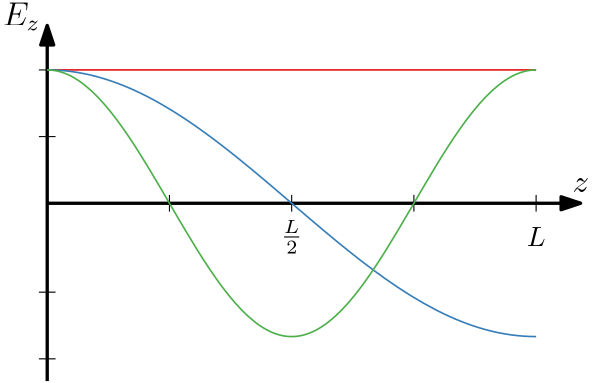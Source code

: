 <?xml version="1.0"?>
<!DOCTYPE ipe SYSTEM "ipe.dtd">
<ipe version="70005" creator="Ipe 7.1.5">
<info created="D:20150914182252" modified="D:20150914182252"/>
<ipestyle name="basic">
<symbol name="arrow/arc(spx)">
<path stroke="sym-stroke" fill="sym-stroke" pen="sym-pen">
0 0 m
-1 0.333 l
-1 -0.333 l
h
</path>
</symbol>
<symbol name="arrow/farc(spx)">
<path stroke="sym-stroke" fill="white" pen="sym-pen">
0 0 m
-1 0.333 l
-1 -0.333 l
h
</path>
</symbol>
<symbol name="mark/circle(sx)" transformations="translations">
<path fill="sym-stroke">
0.6 0 0 0.6 0 0 e
0.4 0 0 0.4 0 0 e
</path>
</symbol>
<symbol name="mark/disk(sx)" transformations="translations">
<path fill="sym-stroke">
0.6 0 0 0.6 0 0 e
</path>
</symbol>
<symbol name="mark/fdisk(sfx)" transformations="translations">
<group>
<path fill="sym-fill">
0.5 0 0 0.5 0 0 e
</path>
<path fill="sym-stroke" fillrule="eofill">
0.6 0 0 0.6 0 0 e
0.4 0 0 0.4 0 0 e
</path>
</group>
</symbol>
<symbol name="mark/box(sx)" transformations="translations">
<path fill="sym-stroke" fillrule="eofill">
-0.6 -0.6 m
0.6 -0.6 l
0.6 0.6 l
-0.6 0.6 l
h
-0.4 -0.4 m
0.4 -0.4 l
0.4 0.4 l
-0.4 0.4 l
h
</path>
</symbol>
<symbol name="mark/square(sx)" transformations="translations">
<path fill="sym-stroke">
-0.6 -0.6 m
0.6 -0.6 l
0.6 0.6 l
-0.6 0.6 l
h
</path>
</symbol>
<symbol name="mark/fsquare(sfx)" transformations="translations">
<group>
<path fill="sym-fill">
-0.5 -0.5 m
0.5 -0.5 l
0.5 0.5 l
-0.5 0.5 l
h
</path>
<path fill="sym-stroke" fillrule="eofill">
-0.6 -0.6 m
0.6 -0.6 l
0.6 0.6 l
-0.6 0.6 l
h
-0.4 -0.4 m
0.4 -0.4 l
0.4 0.4 l
-0.4 0.4 l
h
</path>
</group>
</symbol>
<symbol name="mark/cross(sx)" transformations="translations">
<group>
<path fill="sym-stroke">
-0.43 -0.57 m
0.57 0.43 l
0.43 0.57 l
-0.57 -0.43 l
h
</path>
<path fill="sym-stroke">
-0.43 0.57 m
0.57 -0.43 l
0.43 -0.57 l
-0.57 0.43 l
h
</path>
</group>
</symbol>
<symbol name="arrow/fnormal(spx)">
<path stroke="sym-stroke" fill="white" pen="sym-pen">
0 0 m
-1 0.333 l
-1 -0.333 l
h
</path>
</symbol>
<symbol name="arrow/pointed(spx)">
<path stroke="sym-stroke" fill="sym-stroke" pen="sym-pen">
0 0 m
-1 0.333 l
-0.8 0 l
-1 -0.333 l
h
</path>
</symbol>
<symbol name="arrow/fpointed(spx)">
<path stroke="sym-stroke" fill="white" pen="sym-pen">
0 0 m
-1 0.333 l
-0.8 0 l
-1 -0.333 l
h
</path>
</symbol>
<symbol name="arrow/linear(spx)">
<path stroke="sym-stroke" pen="sym-pen">
-1 0.333 m
0 0 l
-1 -0.333 l
</path>
</symbol>
<symbol name="arrow/fdouble(spx)">
<path stroke="sym-stroke" fill="white" pen="sym-pen">
0 0 m
-1 0.333 l
-1 -0.333 l
h
-1 0 m
-2 0.333 l
-2 -0.333 l
h
</path>
</symbol>
<symbol name="arrow/double(spx)">
<path stroke="sym-stroke" fill="sym-stroke" pen="sym-pen">
0 0 m
-1 0.333 l
-1 -0.333 l
h
-1 0 m
-2 0.333 l
-2 -0.333 l
h
</path>
</symbol>
<pen name="heavier" value="0.8"/>
<pen name="fat" value="1.2"/>
<pen name="ultrafat" value="2"/>
<symbolsize name="large" value="5"/>
<symbolsize name="small" value="2"/>
<symbolsize name="tiny" value="1.1"/>
<arrowsize name="large" value="10"/>
<arrowsize name="small" value="5"/>
<arrowsize name="tiny" value="3"/>
<color name="red" value="1 0 0"/>
<color name="green" value="0 1 0"/>
<color name="blue" value="0 0 1"/>
<color name="yellow" value="1 1 0"/>
<color name="orange" value="1 0.647 0"/>
<color name="gold" value="1 0.843 0"/>
<color name="purple" value="0.627 0.125 0.941"/>
<color name="gray" value="0.745"/>
<color name="brown" value="0.647 0.165 0.165"/>
<color name="navy" value="0 0 0.502"/>
<color name="pink" value="1 0.753 0.796"/>
<color name="seagreen" value="0.18 0.545 0.341"/>
<color name="turquoise" value="0.251 0.878 0.816"/>
<color name="violet" value="0.933 0.51 0.933"/>
<color name="darkblue" value="0 0 0.545"/>
<color name="darkcyan" value="0 0.545 0.545"/>
<color name="darkgray" value="0.663"/>
<color name="darkgreen" value="0 0.392 0"/>
<color name="darkmagenta" value="0.545 0 0.545"/>
<color name="darkorange" value="1 0.549 0"/>
<color name="darkred" value="0.545 0 0"/>
<color name="lightblue" value="0.678 0.847 0.902"/>
<color name="lightcyan" value="0.878 1 1"/>
<color name="lightgray" value="0.827"/>
<color name="lightgreen" value="0.565 0.933 0.565"/>
<color name="lightyellow" value="1 1 0.878"/>
<dashstyle name="dashed" value="[4] 0"/>
<dashstyle name="dotted" value="[1 3] 0"/>
<dashstyle name="dash dotted" value="[4 2 1 2] 0"/>
<dashstyle name="dash dot dotted" value="[4 2 1 2 1 2] 0"/>
<textsize name="large" value="\large"/>
<textsize name="Large" value="\Large"/>
<textsize name="LARGE" value="\LARGE"/>
<textsize name="huge" value="\huge"/>
<textsize name="Huge" value="\Huge"/>
<textsize name="small" value="\small"/>
<textsize name="footnote" value="\footnotesize"/>
<textsize name="tiny" value="\tiny"/>
<textstyle name="center" begin="\begin{center}" end="\end{center}"/>
<textstyle name="itemize" begin="\begin{itemize}" end="\end{itemize}"/>
<textstyle name="item" begin="\begin{itemize}\item{}" end="\end{itemize}"/>
<gridsize name="4 pts" value="4"/>
<gridsize name="8 pts (~3 mm)" value="8"/>
<gridsize name="16 pts (~6 mm)" value="16"/>
<gridsize name="32 pts (~12 mm)" value="32"/>
<gridsize name="10 pts (~3.5 mm)" value="10"/>
<gridsize name="20 pts (~7 mm)" value="20"/>
<gridsize name="14 pts (~5 mm)" value="14"/>
<gridsize name="28 pts (~10 mm)" value="28"/>
<gridsize name="56 pts (~20 mm)" value="56"/>
<anglesize name="90 deg" value="90"/>
<anglesize name="60 deg" value="60"/>
<anglesize name="45 deg" value="45"/>
<anglesize name="30 deg" value="30"/>
<anglesize name="22.5 deg" value="22.5"/>
<tiling name="falling" angle="-60" step="4" width="1"/>
<tiling name="rising" angle="30" step="4" width="1"/>
</ipestyle>
<page>
<layer name="alpha"/>
<view layers="alpha" active="alpha"/>
<text layer="alpha" matrix="1 0 0 1 -96 0" transformations="translations" pos="272 704" stroke="black" type="label" width="13.439" height="8.173" depth="1.79" valign="baseline" size="12">$E_z$</text>
<path stroke="black" pen="fat" arrow="normal/normal">
192 640 m
384 640 l
</path>
<path stroke="black" pen="fat" arrow="normal/normal">
192 576 m
192 704 l
</path>
<text matrix="1 0 0 1 -2.87297 4.07004" transformations="translations" pos="384 640" stroke="black" type="label" width="5.971" height="5.147" depth="0" valign="baseline" size="12">$z$</text>
<path matrix="1 0 0 1 0 -3" stroke="black">
368 646 m
368 640 l
</path>
<path matrix="1 0 0 1 -44 -3" stroke="black">
368 646 m
368 640 l
</path>
<path matrix="1 0 0 1 -88 -3" stroke="black">
368 646 m
368 640 l
</path>
<path matrix="1 0 0 1 -132 -3" stroke="black">
368 646 m
368 640 l
</path>
<text matrix="1 0 0 1 0 -20" transformations="translations" pos="368 648" stroke="black" type="label" width="6.78" height="6.808" depth="0" halign="center" valign="center" size="10">$L$</text>
<text matrix="1 0 0 1 -88 -20" transformations="translations" pos="368 648" stroke="black" type="label" width="7.857" height="8.694" depth="3.43" halign="center" valign="center" size="10">$\frac{L}{2}$</text>
<path matrix="1 0 0 1 9 0" stroke="black">
180 688 m
186 688 l
</path>
<group>
<path stroke="0.894 0.102 0.11" pen="0.6">
192 688 m
193.504 688 195.009 688 196.513 688 c
198.017 688 199.521 688 201.026 688 c
202.53 688 204.034 688 205.538 688 c
207.043 688 208.547 688 210.051 688 c
211.556 688 213.06 688 214.564 688 c
216.068 688 217.573 688 219.077 688 c
220.581 688 222.085 688 223.59 688 c
225.094 688 226.598 688 228.103 688 c
229.607 688 231.111 688 232.615 688 c
234.12 688 235.624 688 237.128 688 c
238.632 688 240.137 688 241.641 688 c
243.145 688 244.65 688 246.154 688 c
247.658 688 249.162 688 250.667 688 c
252.171 688 253.675 688 255.179 688 c
256.684 688 258.188 688 259.692 688 c
261.197 688 262.701 688 264.205 688 c
265.709 688 267.214 688 268.718 688 c
270.222 688 271.726 688 273.231 688 c
274.735 688 276.239 688 277.744 688 c
279.248 688 280.752 688 282.256 688 c
283.761 688 285.265 688 286.769 688 c
288.274 688 289.778 688 291.282 688 c
292.786 688 294.291 688 295.795 688 c
297.299 688 298.803 688 300.308 688 c
301.812 688 303.316 688 304.821 688 c
306.325 688 307.829 688 309.333 688 c
310.838 688 312.342 688 313.846 688 c
315.35 688 316.855 688 318.359 688 c
319.863 688 321.368 688 322.872 688 c
324.376 688 325.88 688 327.385 688 c
328.889 688 330.393 688 331.897 688 c
333.402 688 334.906 688 336.41 688 c
337.915 688 339.419 688 340.923 688 c
342.427 688 343.932 688 345.436 688 c
346.94 688 348.444 688 349.949 688 c
351.453 688 352.957 688 354.462 688 c
355.966 688 357.47 688 358.974 688 c
360.479 688 361.983 688 363.487 688 c
364.991 688 366.496 688 368 688 c
</path>
<path stroke="0.216 0.494 0.722" pen="0.6">
192 688 m
193.504 688 195.009 687.948 196.513 687.844 c
198.017 687.741 199.521 687.585 201.026 687.378 c
202.53 687.172 204.034 686.914 205.538 686.605 c
207.043 686.297 208.547 685.938 210.051 685.53 c
211.556 685.122 213.06 684.664 214.564 684.159 c
216.068 683.654 217.573 683.101 219.077 682.502 c
220.581 681.903 222.085 681.258 223.59 680.569 c
225.094 679.88 226.598 679.148 228.103 678.373 c
229.607 677.599 231.111 676.783 232.615 675.929 c
234.12 675.074 235.624 674.18 237.128 673.251 c
238.632 672.321 240.137 671.356 241.641 670.357 c
243.145 669.359 244.65 668.328 246.154 667.267 c
247.658 666.206 249.162 665.116 250.667 664 c
252.171 662.884 253.675 661.742 255.179 660.577 c
256.684 659.413 258.188 658.226 259.692 657.021 c
261.197 655.816 262.701 654.592 264.205 653.354 c
265.709 652.116 267.214 650.864 268.718 649.601 c
270.222 648.338 271.726 647.065 273.231 645.786 c
274.735 644.506 276.239 643.221 277.744 641.933 c
279.248 640.645 280.752 639.355 282.256 638.067 c
283.761 636.779 285.265 635.494 286.769 634.214 c
288.274 632.935 289.778 631.662 291.282 630.399 c
292.786 629.136 294.291 627.884 295.795 626.646 c
297.299 625.408 298.803 624.184 300.308 622.979 c
301.812 621.774 303.316 620.587 304.821 619.423 c
306.325 618.258 307.829 617.116 309.333 616 c
310.838 614.884 312.342 613.794 313.846 612.733 c
315.35 611.672 316.855 610.641 318.359 609.643 c
319.863 608.644 321.368 607.679 322.872 606.749 c
324.376 605.82 325.88 604.926 327.385 604.071 c
328.889 603.217 330.393 602.401 331.897 601.627 c
333.402 600.852 334.906 600.12 336.41 599.431 c
337.915 598.742 339.419 598.097 340.923 597.498 c
342.427 596.899 343.932 596.346 345.436 595.841 c
346.94 595.336 348.444 594.878 349.949 594.47 c
351.453 594.062 352.957 593.703 354.462 593.395 c
355.966 593.086 357.47 592.828 358.974 592.622 c
360.479 592.415 361.983 592.259 363.487 592.156 c
364.991 592.052 366.496 592 368 592 c
</path>
<path stroke="0.302 0.686 0.29" pen="0.6">
192 688 m
193.504 687.999 195.009 687.792 196.513 687.378 c
198.017 686.965 199.521 686.346 201.026 685.53 c
202.53 684.713 204.034 683.7 205.538 682.502 c
207.043 681.304 208.547 679.922 210.051 678.373 c
211.556 676.825 213.06 675.11 214.564 673.251 c
216.068 671.392 217.573 669.389 219.077 667.267 c
220.581 665.146 222.085 662.906 223.59 660.577 c
225.094 658.248 226.598 655.83 228.103 653.354 c
229.607 650.879 231.111 648.345 232.615 645.786 c
234.12 643.227 235.624 640.643 237.128 638.067 c
238.632 635.492 240.137 632.924 241.641 630.399 c
243.145 627.873 244.65 625.389 246.154 622.979 c
247.658 620.569 249.162 618.232 250.667 616 c
252.171 613.768 253.675 611.639 255.179 609.643 c
256.684 607.646 258.188 605.781 259.692 604.071 c
261.197 602.362 262.701 600.809 264.205 599.431 c
265.709 598.053 267.214 596.851 268.718 595.841 c
270.222 594.831 271.726 594.012 273.231 593.395 c
274.735 592.778 276.239 592.363 277.744 592.156 c
279.248 591.948 280.752 591.948 282.256 592.156 c
283.761 592.363 285.265 592.778 286.769 593.395 c
288.274 594.012 289.778 594.831 291.282 595.841 c
292.786 596.851 294.291 598.053 295.795 599.431 c
297.299 600.809 298.803 602.362 300.308 604.071 c
301.812 605.781 303.316 607.646 304.821 609.643 c
306.325 611.639 307.829 613.768 309.333 616 c
310.838 618.232 312.342 620.569 313.846 622.979 c
315.35 625.389 316.855 627.873 318.359 630.399 c
319.863 632.924 321.368 635.492 322.872 638.067 c
324.376 640.643 325.88 643.227 327.385 645.786 c
328.889 648.345 330.393 650.879 331.897 653.354 c
333.402 655.83 334.906 658.248 336.41 660.577 c
337.915 662.906 339.419 665.146 340.923 667.267 c
342.427 669.389 343.932 671.392 345.436 673.251 c
346.94 675.11 348.444 676.825 349.949 678.373 c
351.453 679.922 352.957 681.304 354.462 682.502 c
355.966 683.7 357.47 684.713 358.974 685.53 c
360.479 686.346 361.983 686.965 363.487 687.378 c
364.991 687.792 366.496 687.999 368 688 c
</path>
</group>
<path matrix="1 0 0 1 9 -24" stroke="black">
180 688 m
186 688 l
</path>
<path matrix="1 0 0 1 9 -104" stroke="black">
180 688 m
186 688 l
</path>
<path matrix="1 0 0 1 9 -80" stroke="black">
180 688 m
186 688 l
</path>
</page>
</ipe>
